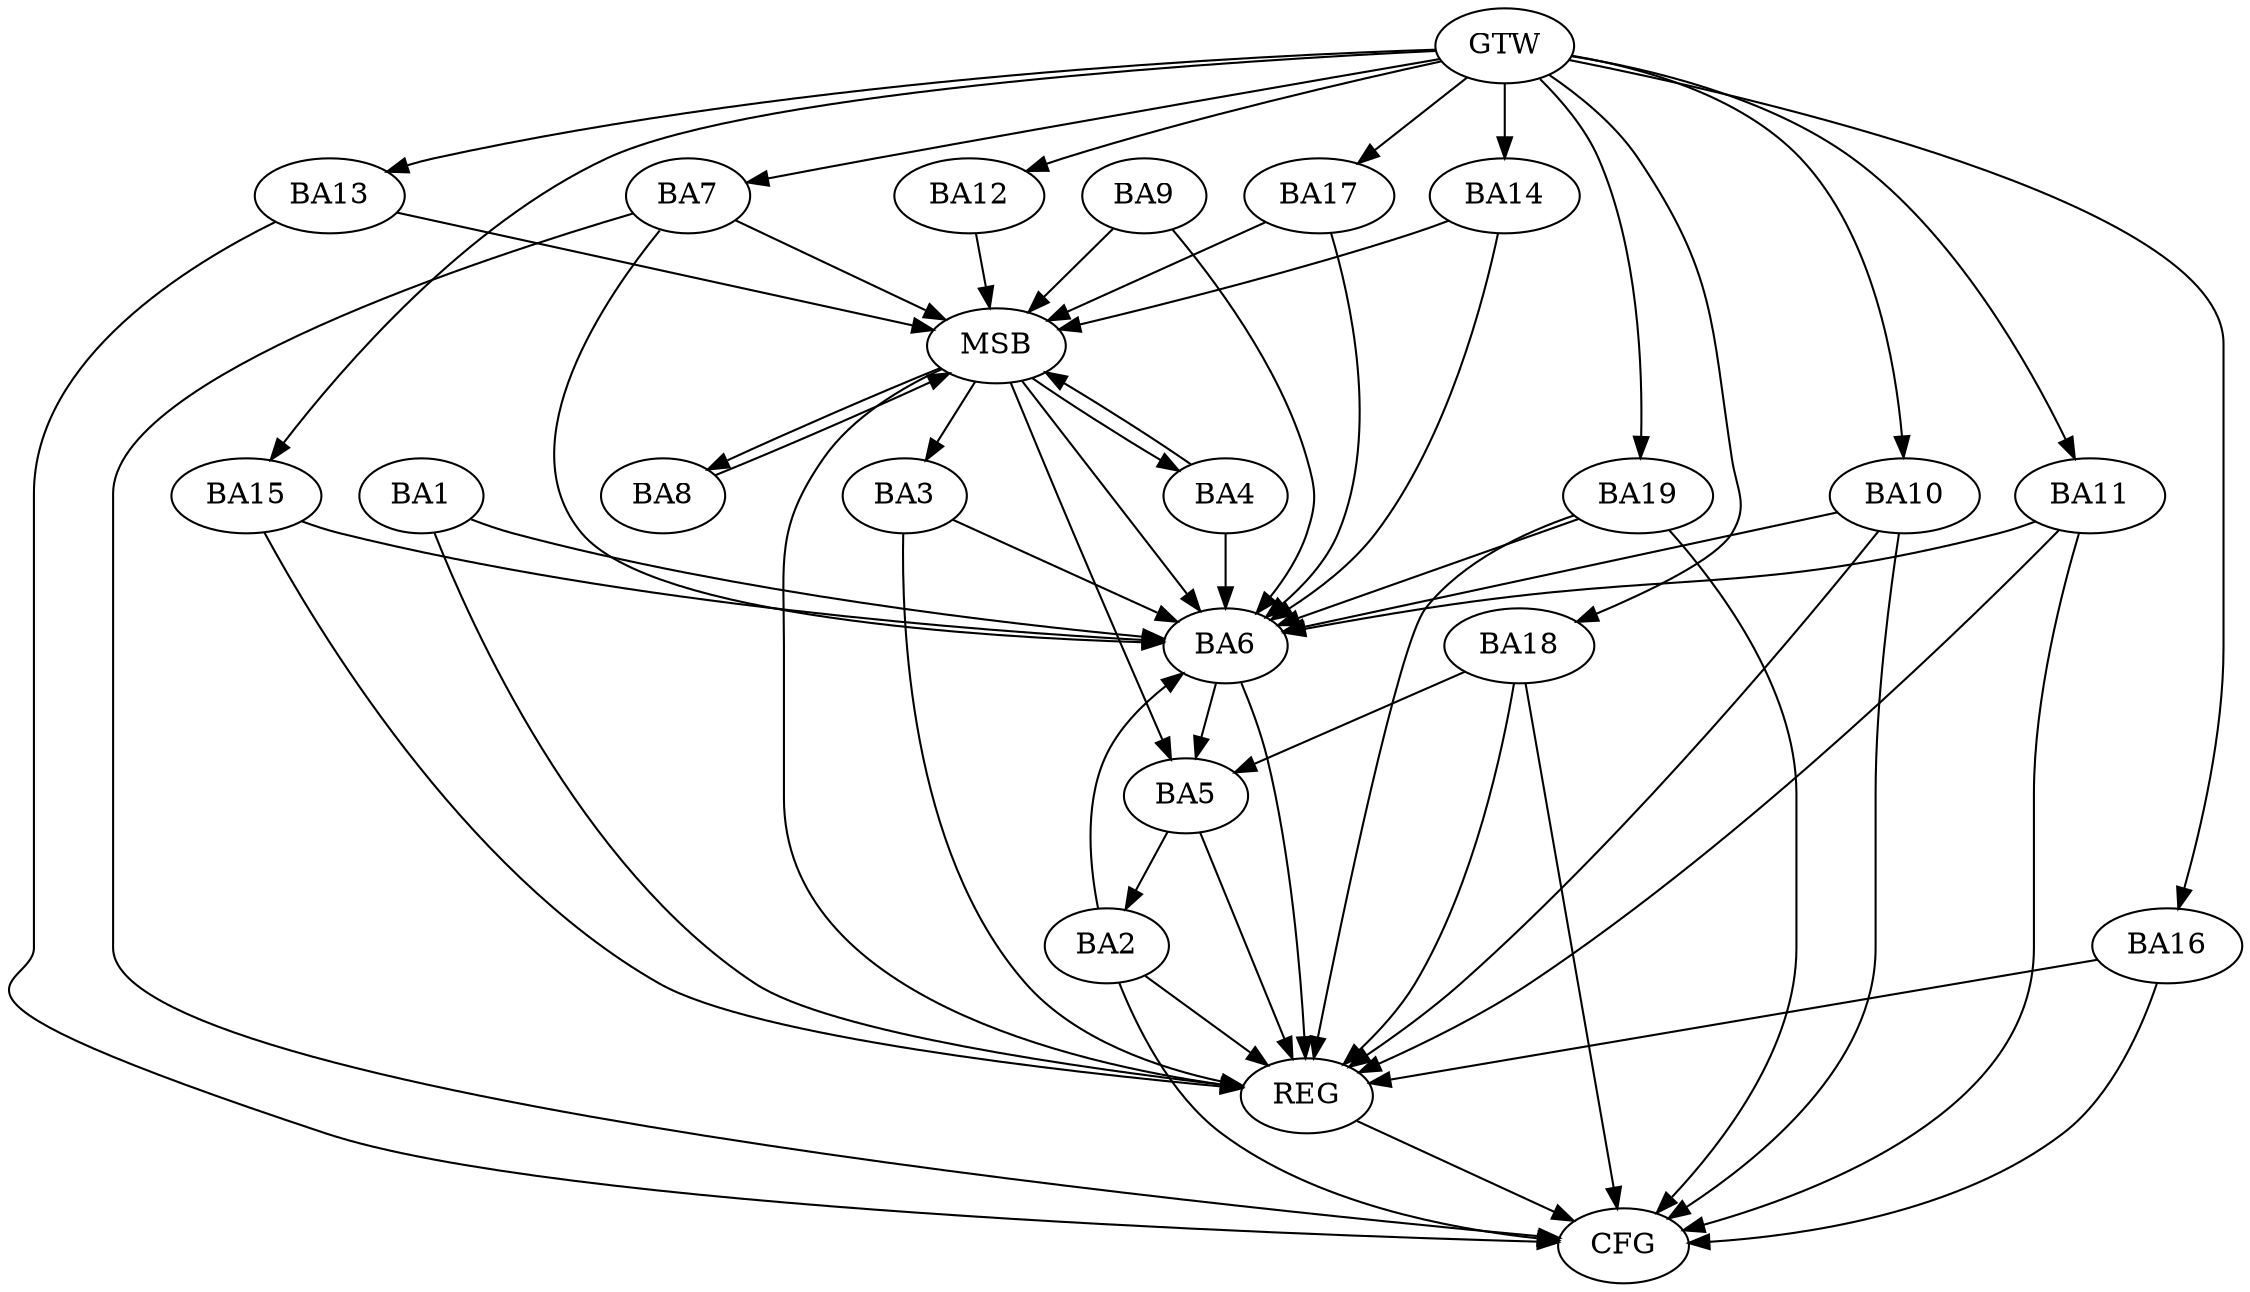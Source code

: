 strict digraph G {
  BA1 [ label="BA1" ];
  BA2 [ label="BA2" ];
  BA3 [ label="BA3" ];
  BA4 [ label="BA4" ];
  BA5 [ label="BA5" ];
  BA6 [ label="BA6" ];
  BA7 [ label="BA7" ];
  BA8 [ label="BA8" ];
  BA9 [ label="BA9" ];
  BA10 [ label="BA10" ];
  BA11 [ label="BA11" ];
  BA12 [ label="BA12" ];
  BA13 [ label="BA13" ];
  BA14 [ label="BA14" ];
  BA15 [ label="BA15" ];
  BA16 [ label="BA16" ];
  BA17 [ label="BA17" ];
  BA18 [ label="BA18" ];
  BA19 [ label="BA19" ];
  GTW [ label="GTW" ];
  REG [ label="REG" ];
  MSB [ label="MSB" ];
  CFG [ label="CFG" ];
  BA5 -> BA2;
  BA6 -> BA5;
  BA10 -> BA6;
  BA11 -> BA6;
  BA15 -> BA6;
  BA18 -> BA5;
  GTW -> BA7;
  GTW -> BA10;
  GTW -> BA11;
  GTW -> BA12;
  GTW -> BA13;
  GTW -> BA14;
  GTW -> BA15;
  GTW -> BA16;
  GTW -> BA17;
  GTW -> BA18;
  GTW -> BA19;
  BA1 -> REG;
  BA2 -> REG;
  BA3 -> REG;
  BA5 -> REG;
  BA6 -> REG;
  BA10 -> REG;
  BA11 -> REG;
  BA15 -> REG;
  BA16 -> REG;
  BA18 -> REG;
  BA19 -> REG;
  BA4 -> MSB;
  MSB -> BA3;
  MSB -> REG;
  BA7 -> MSB;
  MSB -> BA6;
  BA8 -> MSB;
  BA9 -> MSB;
  MSB -> BA8;
  BA12 -> MSB;
  MSB -> BA4;
  BA13 -> MSB;
  MSB -> BA5;
  BA14 -> MSB;
  BA17 -> MSB;
  BA18 -> CFG;
  BA16 -> CFG;
  BA13 -> CFG;
  BA10 -> CFG;
  BA11 -> CFG;
  BA7 -> CFG;
  BA2 -> CFG;
  BA19 -> CFG;
  REG -> CFG;
  BA2 -> BA6;
  BA9 -> BA6;
  BA3 -> BA6;
  BA14 -> BA6;
  BA4 -> BA6;
  BA19 -> BA6;
  BA1 -> BA6;
  BA7 -> BA6;
  BA17 -> BA6;
}
